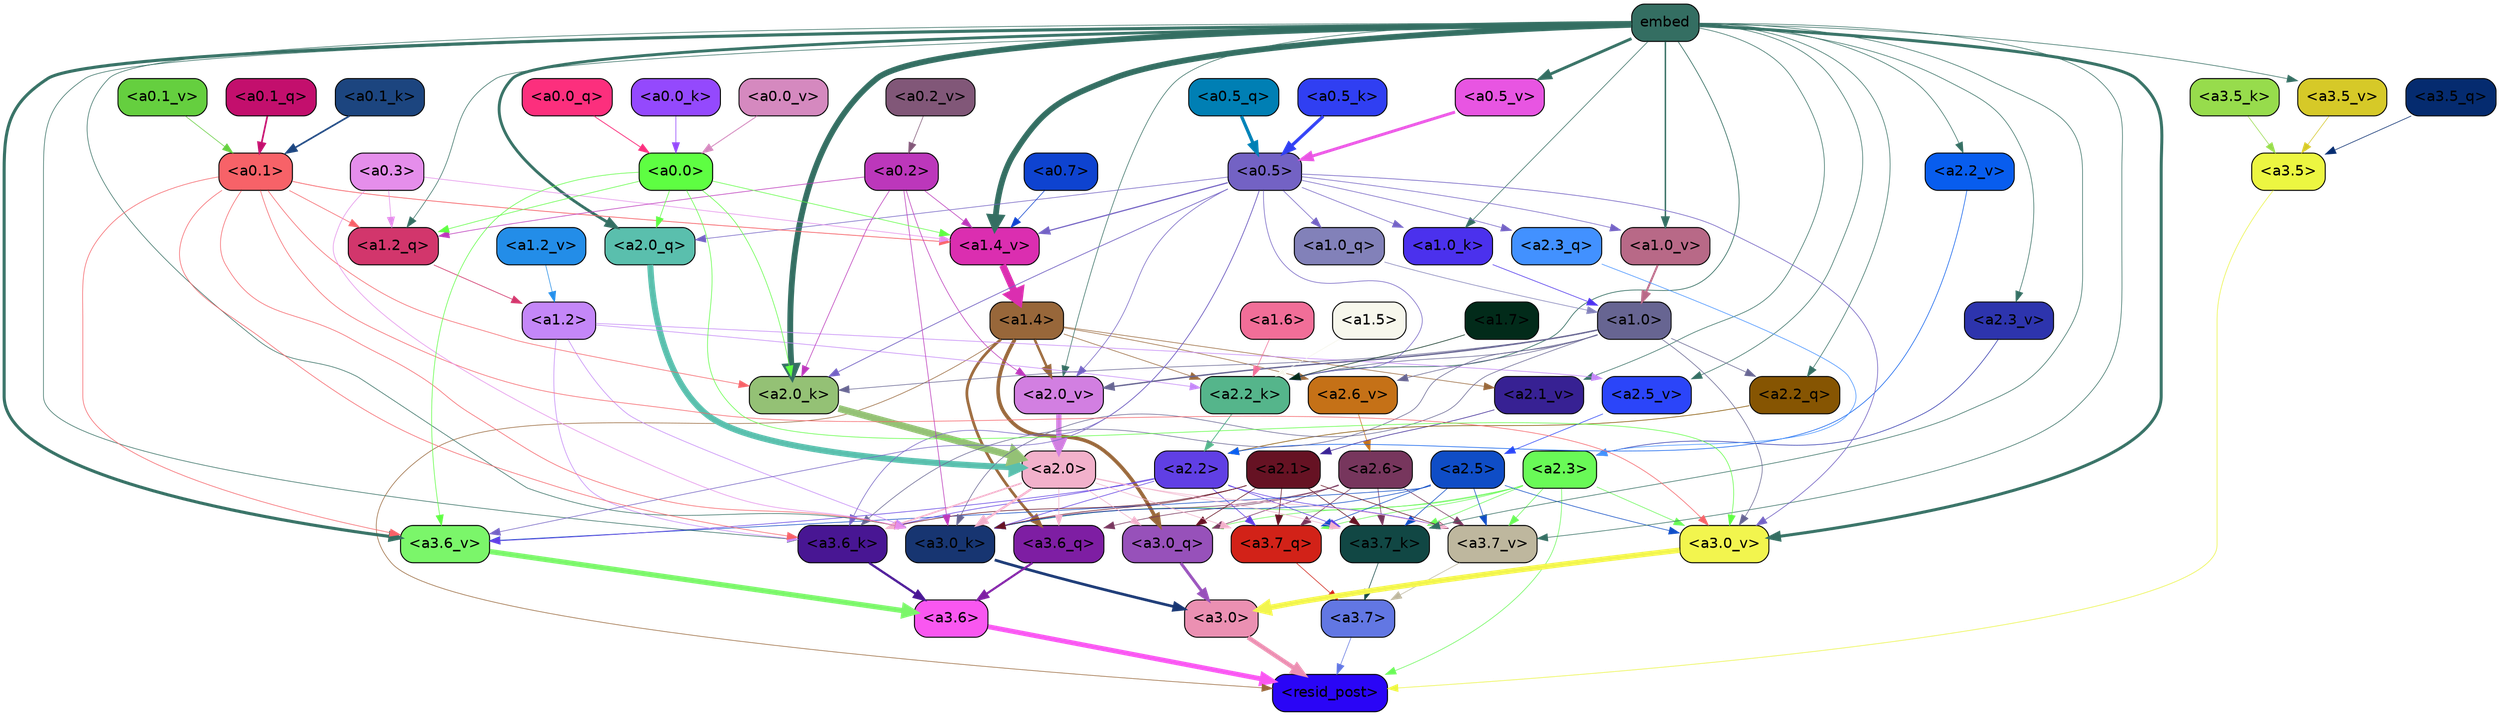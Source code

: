 strict digraph "" {
	graph [bgcolor=transparent,
		layout=dot,
		overlap=false,
		splines=true
	];
	"<a3.7>"	[color=black,
		fillcolor="#6277e3",
		fontname=Helvetica,
		shape=box,
		style="filled, rounded"];
	"<resid_post>"	[color=black,
		fillcolor="#2a05f6",
		fontname=Helvetica,
		shape=box,
		style="filled, rounded"];
	"<a3.7>" -> "<resid_post>"	[color="#6277e3",
		penwidth=0.6];
	"<a3.6>"	[color=black,
		fillcolor="#f957f0",
		fontname=Helvetica,
		shape=box,
		style="filled, rounded"];
	"<a3.6>" -> "<resid_post>"	[color="#f957f0",
		penwidth=4.670643210411072];
	"<a3.5>"	[color=black,
		fillcolor="#ecf641",
		fontname=Helvetica,
		shape=box,
		style="filled, rounded"];
	"<a3.5>" -> "<resid_post>"	[color="#ecf641",
		penwidth=0.6];
	"<a3.0>"	[color=black,
		fillcolor="#eb90b2",
		fontname=Helvetica,
		shape=box,
		style="filled, rounded"];
	"<a3.0>" -> "<resid_post>"	[color="#eb90b2",
		penwidth=4.246885180473328];
	"<a2.3>"	[color=black,
		fillcolor="#69fa57",
		fontname=Helvetica,
		shape=box,
		style="filled, rounded"];
	"<a2.3>" -> "<resid_post>"	[color="#69fa57",
		penwidth=0.6];
	"<a3.7_q>"	[color=black,
		fillcolor="#d22218",
		fontname=Helvetica,
		shape=box,
		style="filled, rounded"];
	"<a2.3>" -> "<a3.7_q>"	[color="#69fa57",
		penwidth=0.6];
	"<a3.0_q>"	[color=black,
		fillcolor="#9751ba",
		fontname=Helvetica,
		shape=box,
		style="filled, rounded"];
	"<a2.3>" -> "<a3.0_q>"	[color="#69fa57",
		penwidth=0.6];
	"<a3.7_k>"	[color=black,
		fillcolor="#114744",
		fontname=Helvetica,
		shape=box,
		style="filled, rounded"];
	"<a2.3>" -> "<a3.7_k>"	[color="#69fa57",
		penwidth=0.6];
	"<a3.0_k>"	[color=black,
		fillcolor="#173571",
		fontname=Helvetica,
		shape=box,
		style="filled, rounded"];
	"<a2.3>" -> "<a3.0_k>"	[color="#69fa57",
		penwidth=0.6];
	"<a3.7_v>"	[color=black,
		fillcolor="#beb79e",
		fontname=Helvetica,
		shape=box,
		style="filled, rounded"];
	"<a2.3>" -> "<a3.7_v>"	[color="#69fa57",
		penwidth=0.6];
	"<a3.0_v>"	[color=black,
		fillcolor="#f2f54e",
		fontname=Helvetica,
		shape=box,
		style="filled, rounded"];
	"<a2.3>" -> "<a3.0_v>"	[color="#69fa57",
		penwidth=0.6];
	"<a1.4>"	[color=black,
		fillcolor="#98673a",
		fontname=Helvetica,
		shape=box,
		style="filled, rounded"];
	"<a1.4>" -> "<resid_post>"	[color="#98673a",
		penwidth=0.6];
	"<a3.6_q>"	[color=black,
		fillcolor="#7e1ea3",
		fontname=Helvetica,
		shape=box,
		style="filled, rounded"];
	"<a1.4>" -> "<a3.6_q>"	[color="#98673a",
		penwidth=2.6487714648246765];
	"<a1.4>" -> "<a3.0_q>"	[color="#98673a",
		penwidth=3.477886103093624];
	"<a2.2_k>"	[color=black,
		fillcolor="#55b58b",
		fontname=Helvetica,
		shape=box,
		style="filled, rounded"];
	"<a1.4>" -> "<a2.2_k>"	[color="#98673a",
		penwidth=0.6];
	"<a2.6_v>"	[color=black,
		fillcolor="#c57117",
		fontname=Helvetica,
		shape=box,
		style="filled, rounded"];
	"<a1.4>" -> "<a2.6_v>"	[color="#98673a",
		penwidth=0.6];
	"<a2.1_v>"	[color=black,
		fillcolor="#372193",
		fontname=Helvetica,
		shape=box,
		style="filled, rounded"];
	"<a1.4>" -> "<a2.1_v>"	[color="#98673a",
		penwidth=0.6];
	"<a2.0_v>"	[color=black,
		fillcolor="#d27fe1",
		fontname=Helvetica,
		shape=box,
		style="filled, rounded"];
	"<a1.4>" -> "<a2.0_v>"	[color="#98673a",
		penwidth=2.3358620405197144];
	"<a3.7_q>" -> "<a3.7>"	[color="#d22218",
		penwidth=0.6];
	"<a3.6_q>" -> "<a3.6>"	[color="#7e1ea3",
		penwidth=2.03758105635643];
	"<a3.5_q>"	[color=black,
		fillcolor="#052b6f",
		fontname=Helvetica,
		shape=box,
		style="filled, rounded"];
	"<a3.5_q>" -> "<a3.5>"	[color="#052b6f",
		penwidth=0.6];
	"<a3.0_q>" -> "<a3.0>"	[color="#9751ba",
		penwidth=2.8638100624084473];
	"<a3.7_k>" -> "<a3.7>"	[color="#114744",
		penwidth=0.6];
	"<a3.6_k>"	[color=black,
		fillcolor="#481693",
		fontname=Helvetica,
		shape=box,
		style="filled, rounded"];
	"<a3.6_k>" -> "<a3.6>"	[color="#481693",
		penwidth=2.174198240041733];
	"<a3.5_k>"	[color=black,
		fillcolor="#97dc4c",
		fontname=Helvetica,
		shape=box,
		style="filled, rounded"];
	"<a3.5_k>" -> "<a3.5>"	[color="#97dc4c",
		penwidth=0.6];
	"<a3.0_k>" -> "<a3.0>"	[color="#173571",
		penwidth=2.6274144649505615];
	"<a3.7_v>" -> "<a3.7>"	[color="#beb79e",
		penwidth=0.6];
	"<a3.6_v>"	[color=black,
		fillcolor="#7bf66a",
		fontname=Helvetica,
		shape=box,
		style="filled, rounded"];
	"<a3.6_v>" -> "<a3.6>"	[color="#7bf66a",
		penwidth=5.002329230308533];
	"<a3.5_v>"	[color=black,
		fillcolor="#d6c928",
		fontname=Helvetica,
		shape=box,
		style="filled, rounded"];
	"<a3.5_v>" -> "<a3.5>"	[color="#d6c928",
		penwidth=0.6];
	"<a3.0_v>" -> "<a3.0>"	[color="#f2f54e",
		penwidth=5.188832879066467];
	"<a2.6>"	[color=black,
		fillcolor="#77365d",
		fontname=Helvetica,
		shape=box,
		style="filled, rounded"];
	"<a2.6>" -> "<a3.7_q>"	[color="#77365d",
		penwidth=0.6];
	"<a2.6>" -> "<a3.6_q>"	[color="#77365d",
		penwidth=0.6];
	"<a2.6>" -> "<a3.0_q>"	[color="#77365d",
		penwidth=0.6];
	"<a2.6>" -> "<a3.7_k>"	[color="#77365d",
		penwidth=0.6];
	"<a2.6>" -> "<a3.0_k>"	[color="#77365d",
		penwidth=0.6];
	"<a2.6>" -> "<a3.7_v>"	[color="#77365d",
		penwidth=0.6];
	"<a2.5>"	[color=black,
		fillcolor="#0f4dc6",
		fontname=Helvetica,
		shape=box,
		style="filled, rounded"];
	"<a2.5>" -> "<a3.7_q>"	[color="#0f4dc6",
		penwidth=0.6];
	"<a2.5>" -> "<a3.7_k>"	[color="#0f4dc6",
		penwidth=0.6];
	"<a2.5>" -> "<a3.0_k>"	[color="#0f4dc6",
		penwidth=0.6];
	"<a2.5>" -> "<a3.7_v>"	[color="#0f4dc6",
		penwidth=0.6];
	"<a2.5>" -> "<a3.6_v>"	[color="#0f4dc6",
		penwidth=0.6];
	"<a2.5>" -> "<a3.0_v>"	[color="#0f4dc6",
		penwidth=0.6];
	"<a2.2>"	[color=black,
		fillcolor="#603fe4",
		fontname=Helvetica,
		shape=box,
		style="filled, rounded"];
	"<a2.2>" -> "<a3.7_q>"	[color="#603fe4",
		penwidth=0.6];
	"<a2.2>" -> "<a3.7_k>"	[color="#603fe4",
		penwidth=0.6];
	"<a2.2>" -> "<a3.6_k>"	[color="#603fe4",
		penwidth=0.6];
	"<a2.2>" -> "<a3.0_k>"	[color="#603fe4",
		penwidth=0.6];
	"<a2.2>" -> "<a3.7_v>"	[color="#603fe4",
		penwidth=0.6];
	"<a2.2>" -> "<a3.6_v>"	[color="#603fe4",
		penwidth=0.6];
	"<a2.1>"	[color=black,
		fillcolor="#661223",
		fontname=Helvetica,
		shape=box,
		style="filled, rounded"];
	"<a2.1>" -> "<a3.7_q>"	[color="#661223",
		penwidth=0.6];
	"<a2.1>" -> "<a3.0_q>"	[color="#661223",
		penwidth=0.6];
	"<a2.1>" -> "<a3.7_k>"	[color="#661223",
		penwidth=0.6];
	"<a2.1>" -> "<a3.6_k>"	[color="#661223",
		penwidth=0.6];
	"<a2.1>" -> "<a3.0_k>"	[color="#661223",
		penwidth=0.6];
	"<a2.1>" -> "<a3.7_v>"	[color="#661223",
		penwidth=0.6];
	"<a2.0>"	[color=black,
		fillcolor="#f2b1cb",
		fontname=Helvetica,
		shape=box,
		style="filled, rounded"];
	"<a2.0>" -> "<a3.7_q>"	[color="#f2b1cb",
		penwidth=0.6];
	"<a2.0>" -> "<a3.6_q>"	[color="#f2b1cb",
		penwidth=0.6];
	"<a2.0>" -> "<a3.0_q>"	[color="#f2b1cb",
		penwidth=0.6];
	"<a2.0>" -> "<a3.7_k>"	[color="#f2b1cb",
		penwidth=0.6];
	"<a2.0>" -> "<a3.6_k>"	[color="#f2b1cb",
		penwidth=1.5417278409004211];
	"<a2.0>" -> "<a3.0_k>"	[color="#f2b1cb",
		penwidth=2.23091459274292];
	"<a2.0>" -> "<a3.7_v>"	[color="#f2b1cb",
		penwidth=0.6];
	embed	[color=black,
		fillcolor="#346e62",
		fontname=Helvetica,
		shape=box,
		style="filled, rounded"];
	embed -> "<a3.7_k>"	[color="#346e62",
		penwidth=0.6];
	embed -> "<a3.6_k>"	[color="#346e62",
		penwidth=0.6];
	embed -> "<a3.0_k>"	[color="#346e62",
		penwidth=0.6];
	embed -> "<a3.7_v>"	[color="#346e62",
		penwidth=0.6];
	embed -> "<a3.6_v>"	[color="#346e62",
		penwidth=2.9511587619781494];
	embed -> "<a3.5_v>"	[color="#346e62",
		penwidth=0.6];
	embed -> "<a3.0_v>"	[color="#346e62",
		penwidth=2.8577730655670166];
	"<a2.2_q>"	[color=black,
		fillcolor="#865502",
		fontname=Helvetica,
		shape=box,
		style="filled, rounded"];
	embed -> "<a2.2_q>"	[color="#346e62",
		penwidth=0.6];
	"<a2.0_q>"	[color=black,
		fillcolor="#5abfad",
		fontname=Helvetica,
		shape=box,
		style="filled, rounded"];
	embed -> "<a2.0_q>"	[color="#346e62",
		penwidth=2.7340729534626007];
	embed -> "<a2.2_k>"	[color="#346e62",
		penwidth=0.69573974609375];
	"<a2.0_k>"	[color=black,
		fillcolor="#94c175",
		fontname=Helvetica,
		shape=box,
		style="filled, rounded"];
	embed -> "<a2.0_k>"	[color="#346e62",
		penwidth=5.629883050918579];
	"<a2.5_v>"	[color=black,
		fillcolor="#2b45f9",
		fontname=Helvetica,
		shape=box,
		style="filled, rounded"];
	embed -> "<a2.5_v>"	[color="#346e62",
		penwidth=0.6];
	"<a2.3_v>"	[color=black,
		fillcolor="#2d34ad",
		fontname=Helvetica,
		shape=box,
		style="filled, rounded"];
	embed -> "<a2.3_v>"	[color="#346e62",
		penwidth=0.6];
	"<a2.2_v>"	[color=black,
		fillcolor="#085dee",
		fontname=Helvetica,
		shape=box,
		style="filled, rounded"];
	embed -> "<a2.2_v>"	[color="#346e62",
		penwidth=0.6];
	embed -> "<a2.1_v>"	[color="#346e62",
		penwidth=0.6];
	embed -> "<a2.0_v>"	[color="#346e62",
		penwidth=0.6];
	"<a1.2_q>"	[color=black,
		fillcolor="#d2366c",
		fontname=Helvetica,
		shape=box,
		style="filled, rounded"];
	embed -> "<a1.2_q>"	[color="#346e62",
		penwidth=0.6];
	"<a1.0_k>"	[color=black,
		fillcolor="#4b31ed",
		fontname=Helvetica,
		shape=box,
		style="filled, rounded"];
	embed -> "<a1.0_k>"	[color="#346e62",
		penwidth=0.6];
	"<a1.4_v>"	[color=black,
		fillcolor="#db2eb0",
		fontname=Helvetica,
		shape=box,
		style="filled, rounded"];
	embed -> "<a1.4_v>"	[color="#346e62",
		penwidth=5.6260271072387695];
	"<a1.0_v>"	[color=black,
		fillcolor="#b86987",
		fontname=Helvetica,
		shape=box,
		style="filled, rounded"];
	embed -> "<a1.0_v>"	[color="#346e62",
		penwidth=1.3646823167800903];
	"<a0.5_v>"	[color=black,
		fillcolor="#e855e2",
		fontname=Helvetica,
		shape=box,
		style="filled, rounded"];
	embed -> "<a0.5_v>"	[color="#346e62",
		penwidth=2.755969077348709];
	"<a1.2>"	[color=black,
		fillcolor="#c487f8",
		fontname=Helvetica,
		shape=box,
		style="filled, rounded"];
	"<a1.2>" -> "<a3.6_k>"	[color="#c487f8",
		penwidth=0.6];
	"<a1.2>" -> "<a3.0_k>"	[color="#c487f8",
		penwidth=0.6];
	"<a1.2>" -> "<a2.2_k>"	[color="#c487f8",
		penwidth=0.6];
	"<a1.2>" -> "<a2.5_v>"	[color="#c487f8",
		penwidth=0.6];
	"<a1.0>"	[color=black,
		fillcolor="#676592",
		fontname=Helvetica,
		shape=box,
		style="filled, rounded"];
	"<a1.0>" -> "<a3.6_k>"	[color="#676592",
		penwidth=0.6];
	"<a1.0>" -> "<a3.0_k>"	[color="#676592",
		penwidth=0.6];
	"<a1.0>" -> "<a3.0_v>"	[color="#676592",
		penwidth=0.6];
	"<a1.0>" -> "<a2.2_q>"	[color="#676592",
		penwidth=0.6];
	"<a1.0>" -> "<a2.2_k>"	[color="#676592",
		penwidth=0.6];
	"<a1.0>" -> "<a2.0_k>"	[color="#676592",
		penwidth=0.6];
	"<a1.0>" -> "<a2.6_v>"	[color="#676592",
		penwidth=0.6];
	"<a1.0>" -> "<a2.0_v>"	[color="#676592",
		penwidth=1.3103609085083008];
	"<a0.5>"	[color=black,
		fillcolor="#7362c4",
		fontname=Helvetica,
		shape=box,
		style="filled, rounded"];
	"<a0.5>" -> "<a3.6_k>"	[color="#7362c4",
		penwidth=0.6];
	"<a0.5>" -> "<a3.6_v>"	[color="#7362c4",
		penwidth=0.6];
	"<a0.5>" -> "<a3.0_v>"	[color="#7362c4",
		penwidth=0.6446345448493958];
	"<a2.3_q>"	[color=black,
		fillcolor="#4291ff",
		fontname=Helvetica,
		shape=box,
		style="filled, rounded"];
	"<a0.5>" -> "<a2.3_q>"	[color="#7362c4",
		penwidth=0.6];
	"<a0.5>" -> "<a2.0_q>"	[color="#7362c4",
		penwidth=0.6];
	"<a0.5>" -> "<a2.2_k>"	[color="#7362c4",
		penwidth=0.6];
	"<a0.5>" -> "<a2.0_k>"	[color="#7362c4",
		penwidth=0.7065601348876953];
	"<a0.5>" -> "<a2.0_v>"	[color="#7362c4",
		penwidth=0.6];
	"<a1.0_q>"	[color=black,
		fillcolor="#8281b9",
		fontname=Helvetica,
		shape=box,
		style="filled, rounded"];
	"<a0.5>" -> "<a1.0_q>"	[color="#7362c4",
		penwidth=0.6];
	"<a0.5>" -> "<a1.0_k>"	[color="#7362c4",
		penwidth=0.6];
	"<a0.5>" -> "<a1.4_v>"	[color="#7362c4",
		penwidth=1.1228110790252686];
	"<a0.5>" -> "<a1.0_v>"	[color="#7362c4",
		penwidth=0.6];
	"<a0.1>"	[color=black,
		fillcolor="#f76268",
		fontname=Helvetica,
		shape=box,
		style="filled, rounded"];
	"<a0.1>" -> "<a3.6_k>"	[color="#f76268",
		penwidth=0.6];
	"<a0.1>" -> "<a3.0_k>"	[color="#f76268",
		penwidth=0.6];
	"<a0.1>" -> "<a3.6_v>"	[color="#f76268",
		penwidth=0.6];
	"<a0.1>" -> "<a3.0_v>"	[color="#f76268",
		penwidth=0.6];
	"<a0.1>" -> "<a2.0_k>"	[color="#f76268",
		penwidth=0.6];
	"<a0.1>" -> "<a1.2_q>"	[color="#f76268",
		penwidth=0.6];
	"<a0.1>" -> "<a1.4_v>"	[color="#f76268",
		penwidth=0.7182521820068359];
	"<a0.3>"	[color=black,
		fillcolor="#e58eeb",
		fontname=Helvetica,
		shape=box,
		style="filled, rounded"];
	"<a0.3>" -> "<a3.0_k>"	[color="#e58eeb",
		penwidth=0.6];
	"<a0.3>" -> "<a1.2_q>"	[color="#e58eeb",
		penwidth=0.6];
	"<a0.3>" -> "<a1.4_v>"	[color="#e58eeb",
		penwidth=0.6];
	"<a0.2>"	[color=black,
		fillcolor="#bc37bb",
		fontname=Helvetica,
		shape=box,
		style="filled, rounded"];
	"<a0.2>" -> "<a3.0_k>"	[color="#bc37bb",
		penwidth=0.6];
	"<a0.2>" -> "<a2.0_k>"	[color="#bc37bb",
		penwidth=0.6];
	"<a0.2>" -> "<a2.0_v>"	[color="#bc37bb",
		penwidth=0.6];
	"<a0.2>" -> "<a1.2_q>"	[color="#bc37bb",
		penwidth=0.6];
	"<a0.2>" -> "<a1.4_v>"	[color="#bc37bb",
		penwidth=0.6];
	"<a0.0>"	[color=black,
		fillcolor="#5efe42",
		fontname=Helvetica,
		shape=box,
		style="filled, rounded"];
	"<a0.0>" -> "<a3.6_v>"	[color="#5efe42",
		penwidth=0.6];
	"<a0.0>" -> "<a3.0_v>"	[color="#5efe42",
		penwidth=0.6];
	"<a0.0>" -> "<a2.0_q>"	[color="#5efe42",
		penwidth=0.6];
	"<a0.0>" -> "<a2.0_k>"	[color="#5efe42",
		penwidth=0.6];
	"<a0.0>" -> "<a1.2_q>"	[color="#5efe42",
		penwidth=0.6];
	"<a0.0>" -> "<a1.4_v>"	[color="#5efe42",
		penwidth=0.6];
	"<a2.3_q>" -> "<a2.3>"	[color="#4291ff",
		penwidth=0.6];
	"<a2.2_q>" -> "<a2.2>"	[color="#865502",
		penwidth=0.6407594680786133];
	"<a2.0_q>" -> "<a2.0>"	[color="#5abfad",
		penwidth=5.885338068008423];
	"<a2.2_k>" -> "<a2.2>"	[color="#55b58b",
		penwidth=0.7811911106109619];
	"<a2.0_k>" -> "<a2.0>"	[color="#94c175",
		penwidth=6.657835483551025];
	"<a2.6_v>" -> "<a2.6>"	[color="#c57117",
		penwidth=0.6];
	"<a2.5_v>" -> "<a2.5>"	[color="#2b45f9",
		penwidth=0.6];
	"<a2.3_v>" -> "<a2.3>"	[color="#2d34ad",
		penwidth=0.6];
	"<a2.2_v>" -> "<a2.2>"	[color="#085dee",
		penwidth=0.6];
	"<a2.1_v>" -> "<a2.1>"	[color="#372193",
		penwidth=0.6];
	"<a2.0_v>" -> "<a2.0>"	[color="#d27fe1",
		penwidth=5.070239782333374];
	"<a1.7>"	[color=black,
		fillcolor="#022b1a",
		fontname=Helvetica,
		shape=box,
		style="filled, rounded"];
	"<a1.7>" -> "<a2.2_k>"	[color="#022b1a",
		penwidth=0.6];
	"<a1.6>"	[color=black,
		fillcolor="#f16e98",
		fontname=Helvetica,
		shape=box,
		style="filled, rounded"];
	"<a1.6>" -> "<a2.2_k>"	[color="#f16e98",
		penwidth=0.6];
	"<a1.5>"	[color=black,
		fillcolor="#f7f7ec",
		fontname=Helvetica,
		shape=box,
		style="filled, rounded"];
	"<a1.5>" -> "<a2.2_k>"	[color="#f7f7ec",
		penwidth=0.6];
	"<a1.2_q>" -> "<a1.2>"	[color="#d2366c",
		penwidth=0.6509807109832764];
	"<a1.0_q>" -> "<a1.0>"	[color="#8281b9",
		penwidth=0.6];
	"<a1.0_k>" -> "<a1.0>"	[color="#4b31ed",
		penwidth=0.6];
	"<a1.4_v>" -> "<a1.4>"	[color="#db2eb0",
		penwidth=6.8020641803741455];
	"<a1.2_v>"	[color=black,
		fillcolor="#238de8",
		fontname=Helvetica,
		shape=box,
		style="filled, rounded"];
	"<a1.2_v>" -> "<a1.2>"	[color="#238de8",
		penwidth=0.6];
	"<a1.0_v>" -> "<a1.0>"	[color="#b86987",
		penwidth=1.9194684028625488];
	"<a0.7>"	[color=black,
		fillcolor="#0e43d0",
		fontname=Helvetica,
		shape=box,
		style="filled, rounded"];
	"<a0.7>" -> "<a1.4_v>"	[color="#0e43d0",
		penwidth=0.6];
	"<a0.5_q>"	[color=black,
		fillcolor="#007fb4",
		fontname=Helvetica,
		shape=box,
		style="filled, rounded"];
	"<a0.5_q>" -> "<a0.5>"	[color="#007fb4",
		penwidth=3.1389458179473877];
	"<a0.1_q>"	[color=black,
		fillcolor="#c30f6d",
		fontname=Helvetica,
		shape=box,
		style="filled, rounded"];
	"<a0.1_q>" -> "<a0.1>"	[color="#c30f6d",
		penwidth=1.6300894021987915];
	"<a0.0_q>"	[color=black,
		fillcolor="#fc2f7d",
		fontname=Helvetica,
		shape=box,
		style="filled, rounded"];
	"<a0.0_q>" -> "<a0.0>"	[color="#fc2f7d",
		penwidth=0.7752697467803955];
	"<a0.5_k>"	[color=black,
		fillcolor="#303ff2",
		fontname=Helvetica,
		shape=box,
		style="filled, rounded"];
	"<a0.5_k>" -> "<a0.5>"	[color="#303ff2",
		penwidth=3.0673399455845356];
	"<a0.1_k>"	[color=black,
		fillcolor="#1c457f",
		fontname=Helvetica,
		shape=box,
		style="filled, rounded"];
	"<a0.1_k>" -> "<a0.1>"	[color="#1c457f",
		penwidth=1.5990318059921265];
	"<a0.0_k>"	[color=black,
		fillcolor="#9449fd",
		fontname=Helvetica,
		shape=box,
		style="filled, rounded"];
	"<a0.0_k>" -> "<a0.0>"	[color="#9449fd",
		penwidth=0.6266229152679443];
	"<a0.5_v>" -> "<a0.5>"	[color="#e855e2",
		penwidth=2.801039695739746];
	"<a0.2_v>"	[color=black,
		fillcolor="#815778",
		fontname=Helvetica,
		shape=box,
		style="filled, rounded"];
	"<a0.2_v>" -> "<a0.2>"	[color="#815778",
		penwidth=0.6];
	"<a0.1_v>"	[color=black,
		fillcolor="#65cf3f",
		fontname=Helvetica,
		shape=box,
		style="filled, rounded"];
	"<a0.1_v>" -> "<a0.1>"	[color="#65cf3f",
		penwidth=0.6];
	"<a0.0_v>"	[color=black,
		fillcolor="#d589bf",
		fontname=Helvetica,
		shape=box,
		style="filled, rounded"];
	"<a0.0_v>" -> "<a0.0>"	[color="#d589bf",
		penwidth=0.8729791641235352];
}
